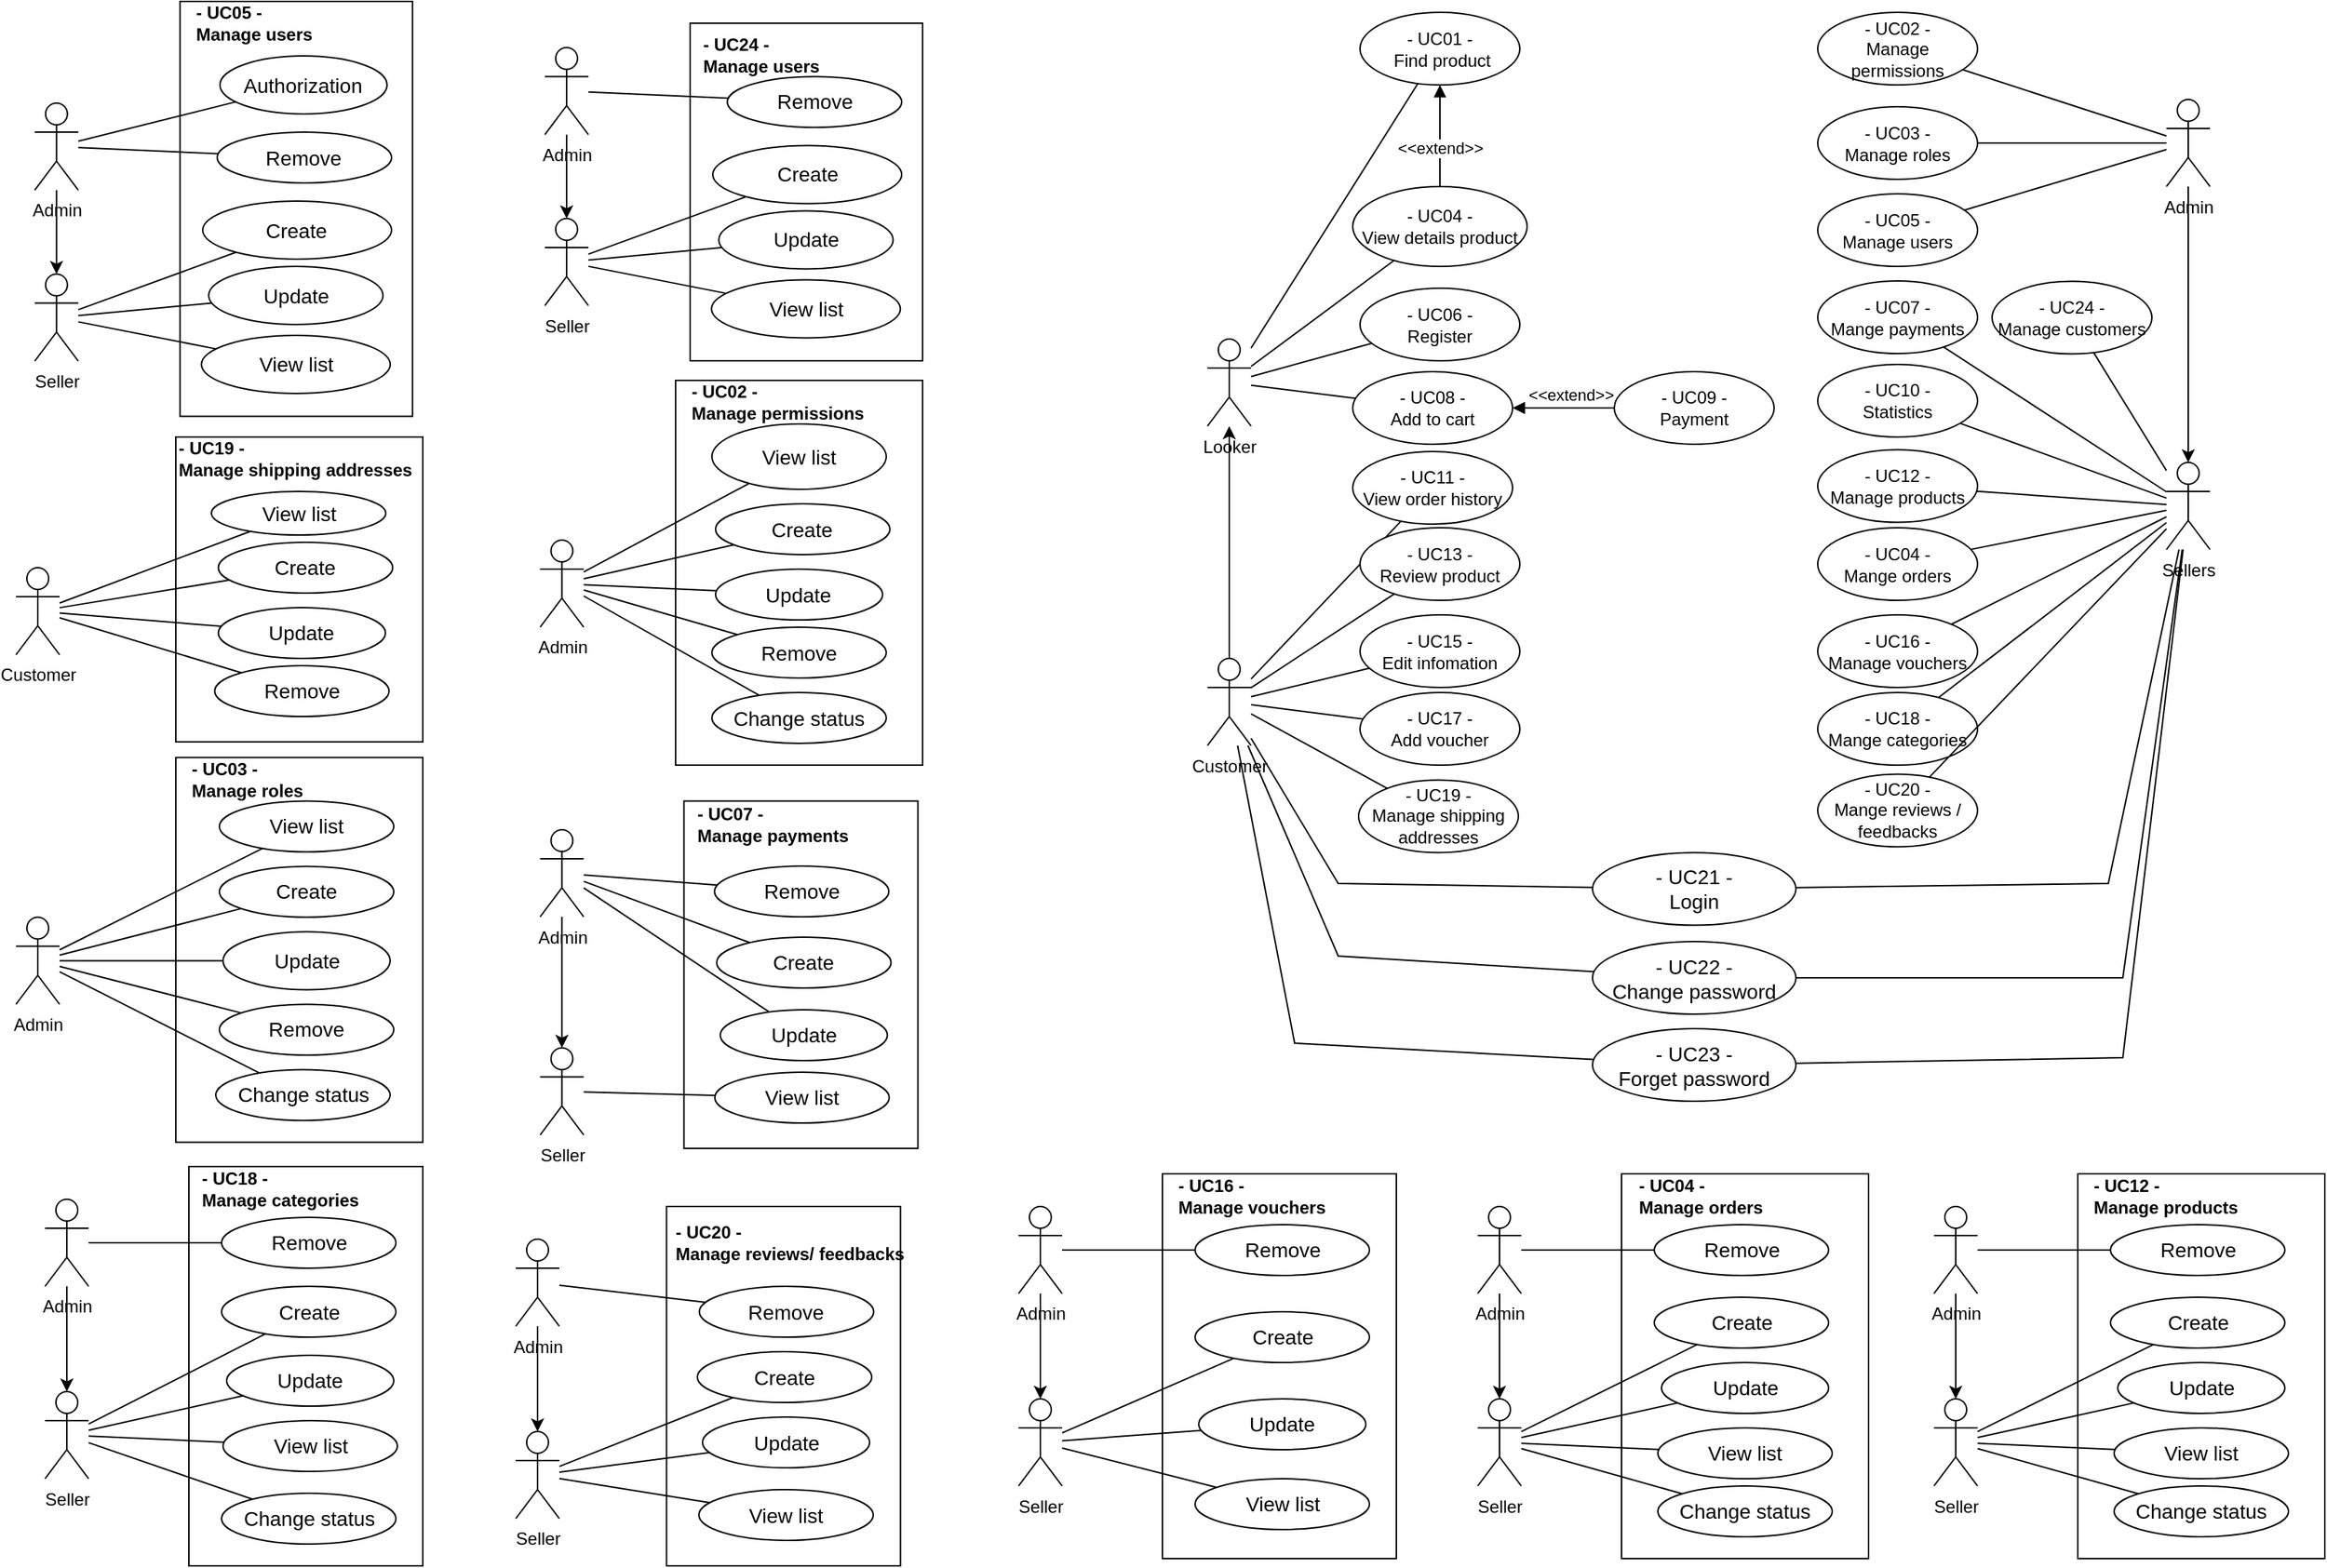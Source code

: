 <mxfile version="21.6.1" type="device">
  <diagram name="Page-1" id="YwMtbkidK_BnslAsYr2y">
    <mxGraphModel dx="1886" dy="606" grid="1" gridSize="10" guides="1" tooltips="1" connect="1" arrows="1" fold="1" page="1" pageScale="1" pageWidth="850" pageHeight="1100" math="0" shadow="0">
      <root>
        <mxCell id="0" />
        <mxCell id="1" parent="0" />
        <mxCell id="xUVbQE23yRbRqdbFfEz9-1" value="Looker" style="shape=umlActor;verticalLabelPosition=bottom;verticalAlign=top;html=1;outlineConnect=0;" parent="1" vertex="1">
          <mxGeometry x="30" y="242.5" width="30" height="60" as="geometry" />
        </mxCell>
        <mxCell id="xUVbQE23yRbRqdbFfEz9-5" style="edgeStyle=orthogonalEdgeStyle;rounded=0;orthogonalLoop=1;jettySize=auto;html=1;exitX=0.5;exitY=0;exitDx=0;exitDy=0;exitPerimeter=0;" parent="1" source="xUVbQE23yRbRqdbFfEz9-2" target="xUVbQE23yRbRqdbFfEz9-1" edge="1">
          <mxGeometry relative="1" as="geometry" />
        </mxCell>
        <mxCell id="xUVbQE23yRbRqdbFfEz9-2" value="Customer" style="shape=umlActor;verticalLabelPosition=bottom;verticalAlign=top;html=1;outlineConnect=0;" parent="1" vertex="1">
          <mxGeometry x="30" y="462.5" width="30" height="60" as="geometry" />
        </mxCell>
        <mxCell id="xUVbQE23yRbRqdbFfEz9-6" value="- UC01 -&lt;br&gt;&amp;nbsp;Find product" style="ellipse;whiteSpace=wrap;html=1;" parent="1" vertex="1">
          <mxGeometry x="135" y="17.5" width="110" height="50" as="geometry" />
        </mxCell>
        <mxCell id="xUVbQE23yRbRqdbFfEz9-8" value="- UC06 -&lt;br&gt;Register" style="ellipse;whiteSpace=wrap;html=1;" parent="1" vertex="1">
          <mxGeometry x="135" y="207.5" width="110" height="50" as="geometry" />
        </mxCell>
        <mxCell id="xUVbQE23yRbRqdbFfEz9-9" value="Admin" style="shape=umlActor;verticalLabelPosition=bottom;verticalAlign=top;html=1;outlineConnect=0;" parent="1" vertex="1">
          <mxGeometry x="690" y="77.5" width="30" height="60" as="geometry" />
        </mxCell>
        <mxCell id="xUVbQE23yRbRqdbFfEz9-10" value="- UC21 -&lt;br&gt;Login" style="ellipse;whiteSpace=wrap;html=1;fontSize=14;" parent="1" vertex="1">
          <mxGeometry x="295" y="596.25" width="140" height="50" as="geometry" />
        </mxCell>
        <mxCell id="xUVbQE23yRbRqdbFfEz9-11" value="- UC22 -&lt;br&gt;Change password" style="ellipse;whiteSpace=wrap;html=1;fontSize=14;" parent="1" vertex="1">
          <mxGeometry x="295" y="657.5" width="140" height="50" as="geometry" />
        </mxCell>
        <mxCell id="xUVbQE23yRbRqdbFfEz9-12" value="- UC23 -&lt;br&gt;Forget password" style="ellipse;whiteSpace=wrap;html=1;fontSize=14;" parent="1" vertex="1">
          <mxGeometry x="295" y="717.5" width="140" height="50" as="geometry" />
        </mxCell>
        <mxCell id="xUVbQE23yRbRqdbFfEz9-13" value="" style="endArrow=none;html=1;rounded=0;" parent="1" source="xUVbQE23yRbRqdbFfEz9-1" target="xUVbQE23yRbRqdbFfEz9-8" edge="1">
          <mxGeometry width="50" height="50" relative="1" as="geometry">
            <mxPoint x="100" y="252.5" as="sourcePoint" />
            <mxPoint x="150" y="202.5" as="targetPoint" />
          </mxGeometry>
        </mxCell>
        <mxCell id="xUVbQE23yRbRqdbFfEz9-14" value="" style="endArrow=none;html=1;rounded=0;" parent="1" source="xUVbQE23yRbRqdbFfEz9-1" target="xUVbQE23yRbRqdbFfEz9-6" edge="1">
          <mxGeometry width="50" height="50" relative="1" as="geometry">
            <mxPoint x="70" y="272.5" as="sourcePoint" />
            <mxPoint x="193" y="223.5" as="targetPoint" />
          </mxGeometry>
        </mxCell>
        <mxCell id="xUVbQE23yRbRqdbFfEz9-15" value="- UC04 -&lt;br&gt;View details product" style="ellipse;whiteSpace=wrap;html=1;" parent="1" vertex="1">
          <mxGeometry x="130" y="137.5" width="120" height="55" as="geometry" />
        </mxCell>
        <mxCell id="xUVbQE23yRbRqdbFfEz9-16" value="" style="endArrow=none;html=1;rounded=0;" parent="1" source="xUVbQE23yRbRqdbFfEz9-1" target="xUVbQE23yRbRqdbFfEz9-15" edge="1">
          <mxGeometry width="50" height="50" relative="1" as="geometry">
            <mxPoint x="70" y="285.5" as="sourcePoint" />
            <mxPoint x="184" y="307.5" as="targetPoint" />
          </mxGeometry>
        </mxCell>
        <mxCell id="xUVbQE23yRbRqdbFfEz9-17" value="&amp;lt;&amp;lt;extend&amp;gt;&amp;gt;" style="html=1;verticalAlign=bottom;endArrow=block;" parent="1" source="xUVbQE23yRbRqdbFfEz9-15" target="xUVbQE23yRbRqdbFfEz9-6" edge="1">
          <mxGeometry x="-0.5" width="80" relative="1" as="geometry">
            <mxPoint x="200" y="62.5" as="sourcePoint" />
            <mxPoint x="200" y="22.5" as="targetPoint" />
            <mxPoint as="offset" />
          </mxGeometry>
        </mxCell>
        <mxCell id="xUVbQE23yRbRqdbFfEz9-18" value="" style="endArrow=none;html=1;rounded=0;" parent="1" source="xUVbQE23yRbRqdbFfEz9-2" target="xUVbQE23yRbRqdbFfEz9-10" edge="1">
          <mxGeometry width="50" height="50" relative="1" as="geometry">
            <mxPoint x="70" y="285.5" as="sourcePoint" />
            <mxPoint x="184" y="307.5" as="targetPoint" />
            <Array as="points">
              <mxPoint x="120" y="617.5" />
            </Array>
          </mxGeometry>
        </mxCell>
        <mxCell id="xUVbQE23yRbRqdbFfEz9-20" value="" style="endArrow=none;html=1;rounded=0;" parent="1" source="xUVbQE23yRbRqdbFfEz9-2" target="xUVbQE23yRbRqdbFfEz9-11" edge="1">
          <mxGeometry width="50" height="50" relative="1" as="geometry">
            <mxPoint x="70" y="503.5" as="sourcePoint" />
            <mxPoint x="281" y="513.5" as="targetPoint" />
            <Array as="points">
              <mxPoint x="120" y="667.5" />
            </Array>
          </mxGeometry>
        </mxCell>
        <mxCell id="xUVbQE23yRbRqdbFfEz9-21" value="" style="endArrow=none;html=1;rounded=0;" parent="1" source="xUVbQE23yRbRqdbFfEz9-2" target="xUVbQE23yRbRqdbFfEz9-12" edge="1">
          <mxGeometry width="50" height="50" relative="1" as="geometry">
            <mxPoint x="427" y="532.5" as="sourcePoint" />
            <mxPoint x="650" y="589.5" as="targetPoint" />
            <Array as="points">
              <mxPoint x="90" y="727.5" />
            </Array>
          </mxGeometry>
        </mxCell>
        <mxCell id="xUVbQE23yRbRqdbFfEz9-23" value="- UC15 -&lt;br&gt;Edit infomation" style="ellipse;whiteSpace=wrap;html=1;" parent="1" vertex="1">
          <mxGeometry x="135" y="432.5" width="110" height="50" as="geometry" />
        </mxCell>
        <mxCell id="xUVbQE23yRbRqdbFfEz9-24" value="" style="endArrow=none;html=1;rounded=0;" parent="1" source="xUVbQE23yRbRqdbFfEz9-2" target="xUVbQE23yRbRqdbFfEz9-23" edge="1">
          <mxGeometry width="50" height="50" relative="1" as="geometry">
            <mxPoint x="70" y="506.5" as="sourcePoint" />
            <mxPoint x="293" y="563.5" as="targetPoint" />
          </mxGeometry>
        </mxCell>
        <mxCell id="xUVbQE23yRbRqdbFfEz9-25" value="- UC11 -&lt;br&gt;View order history" style="ellipse;whiteSpace=wrap;html=1;" parent="1" vertex="1">
          <mxGeometry x="130" y="320" width="110" height="50" as="geometry" />
        </mxCell>
        <mxCell id="xUVbQE23yRbRqdbFfEz9-26" value="" style="endArrow=none;html=1;rounded=0;" parent="1" source="xUVbQE23yRbRqdbFfEz9-2" target="xUVbQE23yRbRqdbFfEz9-25" edge="1">
          <mxGeometry width="50" height="50" relative="1" as="geometry">
            <mxPoint x="70" y="502.5" as="sourcePoint" />
            <mxPoint x="190" y="506.5" as="targetPoint" />
          </mxGeometry>
        </mxCell>
        <mxCell id="xUVbQE23yRbRqdbFfEz9-27" value="- UC13 -&lt;br&gt;Review product" style="ellipse;whiteSpace=wrap;html=1;" parent="1" vertex="1">
          <mxGeometry x="135" y="372.5" width="110" height="50" as="geometry" />
        </mxCell>
        <mxCell id="xUVbQE23yRbRqdbFfEz9-28" value="" style="endArrow=none;html=1;rounded=0;" parent="1" source="xUVbQE23yRbRqdbFfEz9-2" target="xUVbQE23yRbRqdbFfEz9-27" edge="1">
          <mxGeometry width="50" height="50" relative="1" as="geometry">
            <mxPoint x="70" y="492.5" as="sourcePoint" />
            <mxPoint x="203" y="407.5" as="targetPoint" />
          </mxGeometry>
        </mxCell>
        <mxCell id="xUVbQE23yRbRqdbFfEz9-29" value="- UC08 -&lt;br&gt;Add to cart" style="ellipse;whiteSpace=wrap;html=1;" parent="1" vertex="1">
          <mxGeometry x="130" y="265" width="110" height="50" as="geometry" />
        </mxCell>
        <mxCell id="xUVbQE23yRbRqdbFfEz9-30" value="" style="endArrow=none;html=1;rounded=0;" parent="1" source="xUVbQE23yRbRqdbFfEz9-1" target="xUVbQE23yRbRqdbFfEz9-29" edge="1">
          <mxGeometry width="50" height="50" relative="1" as="geometry">
            <mxPoint x="70" y="281.5" as="sourcePoint" />
            <mxPoint x="181" y="272.5" as="targetPoint" />
          </mxGeometry>
        </mxCell>
        <mxCell id="xUVbQE23yRbRqdbFfEz9-31" value="- UC09 -&lt;br&gt;Payment" style="ellipse;whiteSpace=wrap;html=1;" parent="1" vertex="1">
          <mxGeometry x="310" y="265" width="110" height="50" as="geometry" />
        </mxCell>
        <mxCell id="xUVbQE23yRbRqdbFfEz9-33" value="&amp;lt;&amp;lt;extend&amp;gt;&amp;gt;" style="html=1;verticalAlign=bottom;endArrow=block;" parent="1" source="xUVbQE23yRbRqdbFfEz9-31" target="xUVbQE23yRbRqdbFfEz9-29" edge="1">
          <mxGeometry x="-0.143" width="80" relative="1" as="geometry">
            <mxPoint x="339.5" y="212.5" as="sourcePoint" />
            <mxPoint x="339.5" y="182.5" as="targetPoint" />
            <mxPoint as="offset" />
          </mxGeometry>
        </mxCell>
        <mxCell id="xUVbQE23yRbRqdbFfEz9-36" value="- UC03 -&lt;br&gt;Manage roles" style="ellipse;whiteSpace=wrap;html=1;" parent="1" vertex="1">
          <mxGeometry x="450" y="82.5" width="110" height="50" as="geometry" />
        </mxCell>
        <mxCell id="xUVbQE23yRbRqdbFfEz9-37" value="- UC12 -&lt;br&gt;Manage products" style="ellipse;whiteSpace=wrap;html=1;" parent="1" vertex="1">
          <mxGeometry x="450" y="318.75" width="110" height="50" as="geometry" />
        </mxCell>
        <mxCell id="xUVbQE23yRbRqdbFfEz9-38" value="- UC18 -&lt;br&gt;Mange categories" style="ellipse;whiteSpace=wrap;html=1;" parent="1" vertex="1">
          <mxGeometry x="450" y="486" width="110" height="50" as="geometry" />
        </mxCell>
        <mxCell id="xUVbQE23yRbRqdbFfEz9-39" value="- UC16 -&lt;br&gt;Manage vouchers" style="ellipse;whiteSpace=wrap;html=1;" parent="1" vertex="1">
          <mxGeometry x="450" y="432.5" width="110" height="50" as="geometry" />
        </mxCell>
        <mxCell id="xUVbQE23yRbRqdbFfEz9-40" value="" style="endArrow=none;html=1;rounded=0;" parent="1" source="xUVbQE23yRbRqdbFfEz9-38" target="xUVbQE23yRbRqdbFfEz9-48" edge="1">
          <mxGeometry width="50" height="50" relative="1" as="geometry">
            <mxPoint x="593.5" y="362.5" as="sourcePoint" />
            <mxPoint x="816.5" y="419.5" as="targetPoint" />
          </mxGeometry>
        </mxCell>
        <mxCell id="xUVbQE23yRbRqdbFfEz9-41" value="" style="endArrow=none;html=1;rounded=0;" parent="1" source="xUVbQE23yRbRqdbFfEz9-39" target="xUVbQE23yRbRqdbFfEz9-48" edge="1">
          <mxGeometry width="50" height="50" relative="1" as="geometry">
            <mxPoint x="593" y="346.5" as="sourcePoint" />
            <mxPoint x="700" y="264.5" as="targetPoint" />
          </mxGeometry>
        </mxCell>
        <mxCell id="xUVbQE23yRbRqdbFfEz9-43" value="" style="endArrow=none;html=1;rounded=0;" parent="1" source="xUVbQE23yRbRqdbFfEz9-36" target="xUVbQE23yRbRqdbFfEz9-9" edge="1">
          <mxGeometry width="50" height="50" relative="1" as="geometry">
            <mxPoint x="617" y="235.5" as="sourcePoint" />
            <mxPoint x="700" y="250.5" as="targetPoint" />
          </mxGeometry>
        </mxCell>
        <mxCell id="xUVbQE23yRbRqdbFfEz9-44" value="- UC04 -&lt;br&gt;Mange orders" style="ellipse;whiteSpace=wrap;html=1;" parent="1" vertex="1">
          <mxGeometry x="450" y="372.5" width="110" height="50" as="geometry" />
        </mxCell>
        <mxCell id="xUVbQE23yRbRqdbFfEz9-45" value="- UC10 -&lt;br&gt;Statistics" style="ellipse;whiteSpace=wrap;html=1;" parent="1" vertex="1">
          <mxGeometry x="450" y="260" width="110" height="50" as="geometry" />
        </mxCell>
        <mxCell id="xUVbQE23yRbRqdbFfEz9-46" value="" style="endArrow=none;html=1;rounded=0;" parent="1" source="xUVbQE23yRbRqdbFfEz9-44" target="xUVbQE23yRbRqdbFfEz9-48" edge="1">
          <mxGeometry width="50" height="50" relative="1" as="geometry">
            <mxPoint x="586" y="277.5" as="sourcePoint" />
            <mxPoint x="700" y="255.5" as="targetPoint" />
          </mxGeometry>
        </mxCell>
        <mxCell id="xUVbQE23yRbRqdbFfEz9-47" value="" style="endArrow=none;html=1;rounded=0;" parent="1" source="xUVbQE23yRbRqdbFfEz9-45" target="xUVbQE23yRbRqdbFfEz9-48" edge="1">
          <mxGeometry width="50" height="50" relative="1" as="geometry">
            <mxPoint x="571" y="328.5" as="sourcePoint" />
            <mxPoint x="700" y="260.5" as="targetPoint" />
          </mxGeometry>
        </mxCell>
        <mxCell id="xUVbQE23yRbRqdbFfEz9-48" value="Sellers" style="shape=umlActor;verticalLabelPosition=bottom;verticalAlign=top;html=1;outlineConnect=0;" parent="1" vertex="1">
          <mxGeometry x="690" y="327.5" width="30" height="60" as="geometry" />
        </mxCell>
        <mxCell id="xUVbQE23yRbRqdbFfEz9-50" style="edgeStyle=orthogonalEdgeStyle;rounded=0;orthogonalLoop=1;jettySize=auto;html=1;" parent="1" source="xUVbQE23yRbRqdbFfEz9-9" target="xUVbQE23yRbRqdbFfEz9-48" edge="1">
          <mxGeometry relative="1" as="geometry">
            <mxPoint x="700" y="472.5" as="sourcePoint" />
            <mxPoint x="700" y="312.5" as="targetPoint" />
          </mxGeometry>
        </mxCell>
        <mxCell id="xUVbQE23yRbRqdbFfEz9-51" value="" style="endArrow=none;html=1;rounded=0;" parent="1" source="xUVbQE23yRbRqdbFfEz9-37" target="xUVbQE23yRbRqdbFfEz9-48" edge="1">
          <mxGeometry width="50" height="50" relative="1" as="geometry">
            <mxPoint x="590" y="481.5" as="sourcePoint" />
            <mxPoint x="700" y="517.5" as="targetPoint" />
          </mxGeometry>
        </mxCell>
        <mxCell id="xUVbQE23yRbRqdbFfEz9-52" value="- UC05 -&lt;br&gt;Manage users" style="ellipse;whiteSpace=wrap;html=1;" parent="1" vertex="1">
          <mxGeometry x="450" y="142.5" width="110" height="50" as="geometry" />
        </mxCell>
        <mxCell id="xUVbQE23yRbRqdbFfEz9-56" value="" style="endArrow=none;html=1;rounded=0;" parent="1" source="xUVbQE23yRbRqdbFfEz9-10" target="xUVbQE23yRbRqdbFfEz9-48" edge="1">
          <mxGeometry width="50" height="50" relative="1" as="geometry">
            <mxPoint x="570" y="553" as="sourcePoint" />
            <mxPoint x="727" y="432" as="targetPoint" />
            <Array as="points">
              <mxPoint x="650" y="617.5" />
            </Array>
          </mxGeometry>
        </mxCell>
        <mxCell id="xUVbQE23yRbRqdbFfEz9-57" value="" style="endArrow=none;html=1;rounded=0;" parent="1" source="xUVbQE23yRbRqdbFfEz9-11" target="xUVbQE23yRbRqdbFfEz9-48" edge="1">
          <mxGeometry width="50" height="50" relative="1" as="geometry">
            <mxPoint x="445" y="577.5" as="sourcePoint" />
            <mxPoint x="707" y="392.5" as="targetPoint" />
            <Array as="points">
              <mxPoint x="660" y="682.5" />
            </Array>
          </mxGeometry>
        </mxCell>
        <mxCell id="xUVbQE23yRbRqdbFfEz9-58" value="" style="endArrow=none;html=1;rounded=0;" parent="1" source="xUVbQE23yRbRqdbFfEz9-12" target="xUVbQE23yRbRqdbFfEz9-48" edge="1">
          <mxGeometry width="50" height="50" relative="1" as="geometry">
            <mxPoint x="445" y="637.5" as="sourcePoint" />
            <mxPoint x="709" y="392.5" as="targetPoint" />
            <Array as="points">
              <mxPoint x="660" y="737.5" />
            </Array>
          </mxGeometry>
        </mxCell>
        <mxCell id="xUVbQE23yRbRqdbFfEz9-59" value="- UC20 -&lt;br&gt;Mange reviews / feedbacks" style="ellipse;whiteSpace=wrap;html=1;" parent="1" vertex="1">
          <mxGeometry x="450" y="542.25" width="110" height="50" as="geometry" />
        </mxCell>
        <mxCell id="xUVbQE23yRbRqdbFfEz9-60" value="" style="endArrow=none;html=1;rounded=0;" parent="1" source="xUVbQE23yRbRqdbFfEz9-59" target="xUVbQE23yRbRqdbFfEz9-48" edge="1">
          <mxGeometry width="50" height="50" relative="1" as="geometry">
            <mxPoint x="550" y="458.5" as="sourcePoint" />
            <mxPoint x="700" y="375.5" as="targetPoint" />
          </mxGeometry>
        </mxCell>
        <mxCell id="qa07wN_9deQym0PmybMS-2" value="" style="whiteSpace=wrap;html=1;" parent="1" vertex="1">
          <mxGeometry x="-677.11" y="10" width="160" height="285.75" as="geometry" />
        </mxCell>
        <mxCell id="qa07wN_9deQym0PmybMS-4" value="" style="rounded=0;orthogonalLoop=1;jettySize=auto;html=1;fontSize=14;endArrow=none;" parent="1" source="w3x2JXFjFpPFl6YJhPxL-4" target="qa07wN_9deQym0PmybMS-8" edge="1">
          <mxGeometry relative="1" as="geometry">
            <mxPoint x="-757.11" y="146.667" as="sourcePoint" />
            <mxPoint x="-407.11" y="-75" as="targetPoint" />
          </mxGeometry>
        </mxCell>
        <mxCell id="qa07wN_9deQym0PmybMS-5" value="" style="rounded=0;orthogonalLoop=1;jettySize=auto;html=1;fontSize=14;endArrow=none;" parent="1" source="w3x2JXFjFpPFl6YJhPxL-4" target="qa07wN_9deQym0PmybMS-9" edge="1">
          <mxGeometry relative="1" as="geometry">
            <mxPoint x="-757.11" y="150.855" as="sourcePoint" />
            <mxPoint x="-637.11" y="70" as="targetPoint" />
          </mxGeometry>
        </mxCell>
        <mxCell id="qa07wN_9deQym0PmybMS-6" value="" style="rounded=0;orthogonalLoop=1;jettySize=auto;html=1;fontSize=14;endArrow=none;" parent="1" source="w3x2JXFjFpPFl6YJhPxL-4" target="qa07wN_9deQym0PmybMS-10" edge="1">
          <mxGeometry relative="1" as="geometry">
            <mxPoint x="-757.11" y="142.49" as="sourcePoint" />
            <mxPoint x="-637.11" y="130" as="targetPoint" />
          </mxGeometry>
        </mxCell>
        <mxCell id="qa07wN_9deQym0PmybMS-7" value="- UC05 -&lt;br&gt;Manage users" style="text;html=1;strokeColor=none;fillColor=none;align=left;verticalAlign=middle;whiteSpace=wrap;rounded=0;fontStyle=1" parent="1" vertex="1">
          <mxGeometry x="-668.28" y="10" width="141.77" height="30" as="geometry" />
        </mxCell>
        <mxCell id="qa07wN_9deQym0PmybMS-8" value="Create" style="ellipse;whiteSpace=wrap;html=1;fontSize=14;" parent="1" vertex="1">
          <mxGeometry x="-661.51" y="147.5" width="130" height="40" as="geometry" />
        </mxCell>
        <mxCell id="qa07wN_9deQym0PmybMS-9" value="Update" style="ellipse;whiteSpace=wrap;html=1;fontSize=14;" parent="1" vertex="1">
          <mxGeometry x="-657.39" y="192.5" width="120" height="40" as="geometry" />
        </mxCell>
        <mxCell id="qa07wN_9deQym0PmybMS-10" value="View list" style="ellipse;whiteSpace=wrap;html=1;fontSize=14;" parent="1" vertex="1">
          <mxGeometry x="-662.39" y="240" width="130" height="40" as="geometry" />
        </mxCell>
        <mxCell id="qa07wN_9deQym0PmybMS-11" value="Remove" style="ellipse;whiteSpace=wrap;html=1;fontSize=14;" parent="1" vertex="1">
          <mxGeometry x="-651.51" y="100" width="120" height="35" as="geometry" />
        </mxCell>
        <mxCell id="qa07wN_9deQym0PmybMS-12" value="" style="rounded=0;orthogonalLoop=1;jettySize=auto;html=1;fontSize=14;endArrow=none;" parent="1" source="w3x2JXFjFpPFl6YJhPxL-3" target="qa07wN_9deQym0PmybMS-11" edge="1">
          <mxGeometry relative="1" as="geometry">
            <mxPoint x="-757.11" y="155.217" as="sourcePoint" />
            <mxPoint x="-637.11" y="183" as="targetPoint" />
          </mxGeometry>
        </mxCell>
        <mxCell id="qa07wN_9deQym0PmybMS-15" value="Authorization" style="ellipse;whiteSpace=wrap;html=1;fontSize=14;" parent="1" vertex="1">
          <mxGeometry x="-649.61" y="47.5" width="115" height="40" as="geometry" />
        </mxCell>
        <mxCell id="qa07wN_9deQym0PmybMS-16" value="" style="rounded=0;orthogonalLoop=1;jettySize=auto;html=1;fontSize=14;endArrow=none;" parent="1" source="w3x2JXFjFpPFl6YJhPxL-3" target="qa07wN_9deQym0PmybMS-15" edge="1">
          <mxGeometry relative="1" as="geometry">
            <mxPoint x="-775.05" y="161.1" as="sourcePoint" />
            <mxPoint x="-611.11" y="253" as="targetPoint" />
          </mxGeometry>
        </mxCell>
        <mxCell id="qa07wN_9deQym0PmybMS-18" value="- UC02 -&lt;br&gt;Manage permissions" style="ellipse;whiteSpace=wrap;html=1;" parent="1" vertex="1">
          <mxGeometry x="450" y="17.5" width="110" height="50" as="geometry" />
        </mxCell>
        <mxCell id="qa07wN_9deQym0PmybMS-19" value="" style="endArrow=none;html=1;rounded=0;" parent="1" source="qa07wN_9deQym0PmybMS-18" target="xUVbQE23yRbRqdbFfEz9-9" edge="1">
          <mxGeometry width="50" height="50" relative="1" as="geometry">
            <mxPoint x="570" y="117.5" as="sourcePoint" />
            <mxPoint x="700" y="117.5" as="targetPoint" />
          </mxGeometry>
        </mxCell>
        <mxCell id="qa07wN_9deQym0PmybMS-20" value="" style="whiteSpace=wrap;html=1;" parent="1" vertex="1">
          <mxGeometry x="-680.0" y="530.75" width="170" height="265" as="geometry" />
        </mxCell>
        <mxCell id="qa07wN_9deQym0PmybMS-21" value="Admin" style="shape=umlActor;verticalLabelPosition=bottom;verticalAlign=top;html=1;" parent="1" vertex="1">
          <mxGeometry x="-790.0" y="640.75" width="30" height="60" as="geometry" />
        </mxCell>
        <mxCell id="qa07wN_9deQym0PmybMS-22" value="" style="rounded=0;orthogonalLoop=1;jettySize=auto;html=1;fontSize=14;endArrow=none;" parent="1" source="qa07wN_9deQym0PmybMS-21" target="qa07wN_9deQym0PmybMS-26" edge="1">
          <mxGeometry relative="1" as="geometry">
            <mxPoint x="-720.0" y="170.75" as="sourcePoint" />
            <mxPoint x="-410" y="445.75" as="targetPoint" />
          </mxGeometry>
        </mxCell>
        <mxCell id="qa07wN_9deQym0PmybMS-23" value="" style="rounded=0;orthogonalLoop=1;jettySize=auto;html=1;fontSize=14;endArrow=none;" parent="1" source="qa07wN_9deQym0PmybMS-21" target="qa07wN_9deQym0PmybMS-27" edge="1">
          <mxGeometry relative="1" as="geometry">
            <mxPoint x="-740.0" y="630.75" as="sourcePoint" />
            <mxPoint x="-640.0" y="590.75" as="targetPoint" />
          </mxGeometry>
        </mxCell>
        <mxCell id="qa07wN_9deQym0PmybMS-24" value="" style="rounded=0;orthogonalLoop=1;jettySize=auto;html=1;fontSize=14;endArrow=none;" parent="1" source="qa07wN_9deQym0PmybMS-21" target="qa07wN_9deQym0PmybMS-28" edge="1">
          <mxGeometry relative="1" as="geometry">
            <mxPoint x="-740.0" y="630.75" as="sourcePoint" />
            <mxPoint x="-640.0" y="650.75" as="targetPoint" />
          </mxGeometry>
        </mxCell>
        <mxCell id="qa07wN_9deQym0PmybMS-25" value="- UC03 -&lt;br&gt;Manage roles" style="text;html=1;strokeColor=none;fillColor=none;align=left;verticalAlign=middle;whiteSpace=wrap;rounded=0;fontStyle=1" parent="1" vertex="1">
          <mxGeometry x="-671.17" y="530.75" width="141.77" height="30" as="geometry" />
        </mxCell>
        <mxCell id="qa07wN_9deQym0PmybMS-26" value="Create" style="ellipse;whiteSpace=wrap;html=1;fontSize=14;" parent="1" vertex="1">
          <mxGeometry x="-650.0" y="605.75" width="120" height="35" as="geometry" />
        </mxCell>
        <mxCell id="qa07wN_9deQym0PmybMS-27" value="Update" style="ellipse;whiteSpace=wrap;html=1;fontSize=14;" parent="1" vertex="1">
          <mxGeometry x="-647.5" y="650.75" width="115" height="40" as="geometry" />
        </mxCell>
        <mxCell id="qa07wN_9deQym0PmybMS-28" value="View list" style="ellipse;whiteSpace=wrap;html=1;fontSize=14;" parent="1" vertex="1">
          <mxGeometry x="-650.0" y="560.75" width="120" height="35" as="geometry" />
        </mxCell>
        <mxCell id="qa07wN_9deQym0PmybMS-29" value="Remove" style="ellipse;whiteSpace=wrap;html=1;fontSize=14;" parent="1" vertex="1">
          <mxGeometry x="-650.0" y="700.75" width="120" height="35" as="geometry" />
        </mxCell>
        <mxCell id="qa07wN_9deQym0PmybMS-30" value="" style="rounded=0;orthogonalLoop=1;jettySize=auto;html=1;fontSize=14;endArrow=none;" parent="1" source="qa07wN_9deQym0PmybMS-21" target="qa07wN_9deQym0PmybMS-29" edge="1">
          <mxGeometry relative="1" as="geometry">
            <mxPoint x="-740.0" y="630.75" as="sourcePoint" />
            <mxPoint x="-640.0" y="703.75" as="targetPoint" />
          </mxGeometry>
        </mxCell>
        <mxCell id="qa07wN_9deQym0PmybMS-35" value="Change status" style="ellipse;whiteSpace=wrap;html=1;fontSize=14;" parent="1" vertex="1">
          <mxGeometry x="-652.5" y="745.75" width="120" height="35" as="geometry" />
        </mxCell>
        <mxCell id="qa07wN_9deQym0PmybMS-36" value="" style="rounded=0;orthogonalLoop=1;jettySize=auto;html=1;fontSize=14;endArrow=none;" parent="1" source="qa07wN_9deQym0PmybMS-21" target="qa07wN_9deQym0PmybMS-35" edge="1">
          <mxGeometry relative="1" as="geometry">
            <mxPoint x="-750.0" y="685.75" as="sourcePoint" />
            <mxPoint x="-624.0" y="729.75" as="targetPoint" />
          </mxGeometry>
        </mxCell>
        <mxCell id="qa07wN_9deQym0PmybMS-37" value="" style="whiteSpace=wrap;html=1;" parent="1" vertex="1">
          <mxGeometry x="-336.04" y="271" width="170" height="265" as="geometry" />
        </mxCell>
        <mxCell id="qa07wN_9deQym0PmybMS-38" value="Admin" style="shape=umlActor;verticalLabelPosition=bottom;verticalAlign=top;html=1;" parent="1" vertex="1">
          <mxGeometry x="-429.27" y="381" width="30" height="60" as="geometry" />
        </mxCell>
        <mxCell id="qa07wN_9deQym0PmybMS-39" value="" style="rounded=0;orthogonalLoop=1;jettySize=auto;html=1;fontSize=14;endArrow=none;" parent="1" source="qa07wN_9deQym0PmybMS-38" target="qa07wN_9deQym0PmybMS-43" edge="1">
          <mxGeometry relative="1" as="geometry">
            <mxPoint x="-376.04" y="-89" as="sourcePoint" />
            <mxPoint x="-66.04" y="186" as="targetPoint" />
          </mxGeometry>
        </mxCell>
        <mxCell id="qa07wN_9deQym0PmybMS-40" value="" style="rounded=0;orthogonalLoop=1;jettySize=auto;html=1;fontSize=14;endArrow=none;" parent="1" source="qa07wN_9deQym0PmybMS-38" target="qa07wN_9deQym0PmybMS-44" edge="1">
          <mxGeometry relative="1" as="geometry">
            <mxPoint x="-396.04" y="371" as="sourcePoint" />
            <mxPoint x="-296.04" y="331" as="targetPoint" />
          </mxGeometry>
        </mxCell>
        <mxCell id="qa07wN_9deQym0PmybMS-41" value="" style="rounded=0;orthogonalLoop=1;jettySize=auto;html=1;fontSize=14;endArrow=none;" parent="1" source="qa07wN_9deQym0PmybMS-38" target="qa07wN_9deQym0PmybMS-45" edge="1">
          <mxGeometry relative="1" as="geometry">
            <mxPoint x="-396.04" y="371" as="sourcePoint" />
            <mxPoint x="-296.04" y="391" as="targetPoint" />
          </mxGeometry>
        </mxCell>
        <mxCell id="qa07wN_9deQym0PmybMS-42" value="- UC02 -&lt;br&gt;Manage permissions" style="text;html=1;strokeColor=none;fillColor=none;align=left;verticalAlign=middle;whiteSpace=wrap;rounded=0;fontStyle=1" parent="1" vertex="1">
          <mxGeometry x="-327.21" y="271" width="147.94" height="30" as="geometry" />
        </mxCell>
        <mxCell id="qa07wN_9deQym0PmybMS-43" value="Create" style="ellipse;whiteSpace=wrap;html=1;fontSize=14;" parent="1" vertex="1">
          <mxGeometry x="-308.54" y="356" width="120" height="35" as="geometry" />
        </mxCell>
        <mxCell id="qa07wN_9deQym0PmybMS-44" value="Update" style="ellipse;whiteSpace=wrap;html=1;fontSize=14;" parent="1" vertex="1">
          <mxGeometry x="-308.54" y="401" width="115" height="35" as="geometry" />
        </mxCell>
        <mxCell id="qa07wN_9deQym0PmybMS-45" value="View list" style="ellipse;whiteSpace=wrap;html=1;fontSize=14;" parent="1" vertex="1">
          <mxGeometry x="-311.04" y="301" width="120" height="45" as="geometry" />
        </mxCell>
        <mxCell id="qa07wN_9deQym0PmybMS-46" value="Remove" style="ellipse;whiteSpace=wrap;html=1;fontSize=14;" parent="1" vertex="1">
          <mxGeometry x="-311.04" y="441" width="120" height="35" as="geometry" />
        </mxCell>
        <mxCell id="qa07wN_9deQym0PmybMS-47" value="" style="rounded=0;orthogonalLoop=1;jettySize=auto;html=1;fontSize=14;endArrow=none;" parent="1" source="qa07wN_9deQym0PmybMS-38" target="qa07wN_9deQym0PmybMS-46" edge="1">
          <mxGeometry relative="1" as="geometry">
            <mxPoint x="-396.04" y="371.0" as="sourcePoint" />
            <mxPoint x="-296.04" y="444" as="targetPoint" />
          </mxGeometry>
        </mxCell>
        <mxCell id="qa07wN_9deQym0PmybMS-48" value="Change status" style="ellipse;whiteSpace=wrap;html=1;fontSize=14;" parent="1" vertex="1">
          <mxGeometry x="-311.04" y="486" width="120" height="35" as="geometry" />
        </mxCell>
        <mxCell id="qa07wN_9deQym0PmybMS-49" value="" style="rounded=0;orthogonalLoop=1;jettySize=auto;html=1;fontSize=14;endArrow=none;" parent="1" source="qa07wN_9deQym0PmybMS-38" target="qa07wN_9deQym0PmybMS-48" edge="1">
          <mxGeometry relative="1" as="geometry">
            <mxPoint x="-406.04" y="426" as="sourcePoint" />
            <mxPoint x="-280.04" y="470" as="targetPoint" />
          </mxGeometry>
        </mxCell>
        <mxCell id="qa07wN_9deQym0PmybMS-50" value="" style="whiteSpace=wrap;html=1;" parent="1" vertex="1">
          <mxGeometry x="629" y="817.5" width="170" height="265" as="geometry" />
        </mxCell>
        <mxCell id="qa07wN_9deQym0PmybMS-51" value="Admin" style="shape=umlActor;verticalLabelPosition=bottom;verticalAlign=top;html=1;" parent="1" vertex="1">
          <mxGeometry x="530" y="840" width="30" height="60" as="geometry" />
        </mxCell>
        <mxCell id="qa07wN_9deQym0PmybMS-52" value="" style="rounded=0;orthogonalLoop=1;jettySize=auto;html=1;fontSize=14;endArrow=none;" parent="1" source="qa07wN_9deQym0PmybMS-65" target="qa07wN_9deQym0PmybMS-56" edge="1">
          <mxGeometry relative="1" as="geometry">
            <mxPoint x="589" y="457.5" as="sourcePoint" />
            <mxPoint x="899" y="732.5" as="targetPoint" />
          </mxGeometry>
        </mxCell>
        <mxCell id="qa07wN_9deQym0PmybMS-53" value="" style="rounded=0;orthogonalLoop=1;jettySize=auto;html=1;fontSize=14;endArrow=none;" parent="1" source="qa07wN_9deQym0PmybMS-65" target="qa07wN_9deQym0PmybMS-57" edge="1">
          <mxGeometry relative="1" as="geometry">
            <mxPoint x="569" y="917.5" as="sourcePoint" />
            <mxPoint x="669" y="877.5" as="targetPoint" />
          </mxGeometry>
        </mxCell>
        <mxCell id="qa07wN_9deQym0PmybMS-54" value="" style="rounded=0;orthogonalLoop=1;jettySize=auto;html=1;fontSize=14;endArrow=none;" parent="1" source="qa07wN_9deQym0PmybMS-65" target="qa07wN_9deQym0PmybMS-58" edge="1">
          <mxGeometry relative="1" as="geometry">
            <mxPoint x="569" y="917.5" as="sourcePoint" />
            <mxPoint x="669" y="937.5" as="targetPoint" />
          </mxGeometry>
        </mxCell>
        <mxCell id="qa07wN_9deQym0PmybMS-55" value="- UC12 -&lt;br&gt;Manage products" style="text;html=1;strokeColor=none;fillColor=none;align=left;verticalAlign=middle;whiteSpace=wrap;rounded=0;fontStyle=1" parent="1" vertex="1">
          <mxGeometry x="637.83" y="817.5" width="152.17" height="30" as="geometry" />
        </mxCell>
        <mxCell id="qa07wN_9deQym0PmybMS-56" value="Create" style="ellipse;whiteSpace=wrap;html=1;fontSize=14;" parent="1" vertex="1">
          <mxGeometry x="651.5" y="902.5" width="120" height="35" as="geometry" />
        </mxCell>
        <mxCell id="qa07wN_9deQym0PmybMS-57" value="Update" style="ellipse;whiteSpace=wrap;html=1;fontSize=14;" parent="1" vertex="1">
          <mxGeometry x="656.5" y="947.5" width="115" height="35" as="geometry" />
        </mxCell>
        <mxCell id="qa07wN_9deQym0PmybMS-58" value="View list" style="ellipse;whiteSpace=wrap;html=1;fontSize=14;" parent="1" vertex="1">
          <mxGeometry x="654" y="992.5" width="120" height="35" as="geometry" />
        </mxCell>
        <mxCell id="qa07wN_9deQym0PmybMS-59" value="Remove" style="ellipse;whiteSpace=wrap;html=1;fontSize=14;" parent="1" vertex="1">
          <mxGeometry x="651.5" y="852.5" width="120" height="35" as="geometry" />
        </mxCell>
        <mxCell id="qa07wN_9deQym0PmybMS-60" value="" style="rounded=0;orthogonalLoop=1;jettySize=auto;html=1;fontSize=14;endArrow=none;" parent="1" source="qa07wN_9deQym0PmybMS-51" target="qa07wN_9deQym0PmybMS-59" edge="1">
          <mxGeometry relative="1" as="geometry">
            <mxPoint x="569.0" y="917.5" as="sourcePoint" />
            <mxPoint x="669.0" y="990.5" as="targetPoint" />
          </mxGeometry>
        </mxCell>
        <mxCell id="qa07wN_9deQym0PmybMS-61" value="Change status" style="ellipse;whiteSpace=wrap;html=1;fontSize=14;" parent="1" vertex="1">
          <mxGeometry x="654" y="1032.5" width="120" height="35" as="geometry" />
        </mxCell>
        <mxCell id="qa07wN_9deQym0PmybMS-62" value="" style="rounded=0;orthogonalLoop=1;jettySize=auto;html=1;fontSize=14;endArrow=none;" parent="1" source="qa07wN_9deQym0PmybMS-65" target="qa07wN_9deQym0PmybMS-61" edge="1">
          <mxGeometry relative="1" as="geometry">
            <mxPoint x="559" y="972.5" as="sourcePoint" />
            <mxPoint x="685" y="1016.5" as="targetPoint" />
          </mxGeometry>
        </mxCell>
        <mxCell id="qa07wN_9deQym0PmybMS-65" value="Seller" style="shape=umlActor;verticalLabelPosition=bottom;verticalAlign=top;html=1;" parent="1" vertex="1">
          <mxGeometry x="530" y="972.5" width="30" height="60" as="geometry" />
        </mxCell>
        <mxCell id="qa07wN_9deQym0PmybMS-66" style="edgeStyle=orthogonalEdgeStyle;rounded=0;orthogonalLoop=1;jettySize=auto;html=1;" parent="1" source="qa07wN_9deQym0PmybMS-51" target="qa07wN_9deQym0PmybMS-65" edge="1">
          <mxGeometry relative="1" as="geometry">
            <mxPoint x="510" y="902.5" as="sourcePoint" />
            <mxPoint x="400" y="1082.5" as="targetPoint" />
          </mxGeometry>
        </mxCell>
        <mxCell id="qa07wN_9deQym0PmybMS-67" value="" style="whiteSpace=wrap;html=1;" parent="1" vertex="1">
          <mxGeometry x="315" y="817.5" width="170" height="265" as="geometry" />
        </mxCell>
        <mxCell id="qa07wN_9deQym0PmybMS-68" value="Admin" style="shape=umlActor;verticalLabelPosition=bottom;verticalAlign=top;html=1;" parent="1" vertex="1">
          <mxGeometry x="216" y="840" width="30" height="60" as="geometry" />
        </mxCell>
        <mxCell id="qa07wN_9deQym0PmybMS-69" value="" style="rounded=0;orthogonalLoop=1;jettySize=auto;html=1;fontSize=14;endArrow=none;" parent="1" source="qa07wN_9deQym0PmybMS-80" target="qa07wN_9deQym0PmybMS-73" edge="1">
          <mxGeometry relative="1" as="geometry">
            <mxPoint x="275" y="457.5" as="sourcePoint" />
            <mxPoint x="585" y="732.5" as="targetPoint" />
          </mxGeometry>
        </mxCell>
        <mxCell id="qa07wN_9deQym0PmybMS-70" value="" style="rounded=0;orthogonalLoop=1;jettySize=auto;html=1;fontSize=14;endArrow=none;" parent="1" source="qa07wN_9deQym0PmybMS-80" target="qa07wN_9deQym0PmybMS-74" edge="1">
          <mxGeometry relative="1" as="geometry">
            <mxPoint x="255" y="917.5" as="sourcePoint" />
            <mxPoint x="355" y="877.5" as="targetPoint" />
          </mxGeometry>
        </mxCell>
        <mxCell id="qa07wN_9deQym0PmybMS-71" value="" style="rounded=0;orthogonalLoop=1;jettySize=auto;html=1;fontSize=14;endArrow=none;" parent="1" source="qa07wN_9deQym0PmybMS-80" target="qa07wN_9deQym0PmybMS-75" edge="1">
          <mxGeometry relative="1" as="geometry">
            <mxPoint x="255" y="917.5" as="sourcePoint" />
            <mxPoint x="355" y="937.5" as="targetPoint" />
          </mxGeometry>
        </mxCell>
        <mxCell id="qa07wN_9deQym0PmybMS-72" value="- UC04 -&lt;br&gt;Manage orders" style="text;html=1;strokeColor=none;fillColor=none;align=left;verticalAlign=middle;whiteSpace=wrap;rounded=0;fontStyle=1" parent="1" vertex="1">
          <mxGeometry x="324.5" y="817.5" width="151" height="30" as="geometry" />
        </mxCell>
        <mxCell id="qa07wN_9deQym0PmybMS-73" value="Create" style="ellipse;whiteSpace=wrap;html=1;fontSize=14;" parent="1" vertex="1">
          <mxGeometry x="337.5" y="902.5" width="120" height="35" as="geometry" />
        </mxCell>
        <mxCell id="qa07wN_9deQym0PmybMS-74" value="Update" style="ellipse;whiteSpace=wrap;html=1;fontSize=14;" parent="1" vertex="1">
          <mxGeometry x="342.5" y="947.5" width="115" height="35" as="geometry" />
        </mxCell>
        <mxCell id="qa07wN_9deQym0PmybMS-75" value="View list" style="ellipse;whiteSpace=wrap;html=1;fontSize=14;" parent="1" vertex="1">
          <mxGeometry x="340" y="992.5" width="120" height="35" as="geometry" />
        </mxCell>
        <mxCell id="qa07wN_9deQym0PmybMS-76" value="Remove" style="ellipse;whiteSpace=wrap;html=1;fontSize=14;" parent="1" vertex="1">
          <mxGeometry x="337.5" y="852.5" width="120" height="35" as="geometry" />
        </mxCell>
        <mxCell id="qa07wN_9deQym0PmybMS-77" value="" style="rounded=0;orthogonalLoop=1;jettySize=auto;html=1;fontSize=14;endArrow=none;" parent="1" source="qa07wN_9deQym0PmybMS-68" target="qa07wN_9deQym0PmybMS-76" edge="1">
          <mxGeometry relative="1" as="geometry">
            <mxPoint x="255.0" y="917.5" as="sourcePoint" />
            <mxPoint x="355.0" y="990.5" as="targetPoint" />
          </mxGeometry>
        </mxCell>
        <mxCell id="qa07wN_9deQym0PmybMS-78" value="Change status" style="ellipse;whiteSpace=wrap;html=1;fontSize=14;" parent="1" vertex="1">
          <mxGeometry x="340" y="1032.5" width="120" height="35" as="geometry" />
        </mxCell>
        <mxCell id="qa07wN_9deQym0PmybMS-79" value="" style="rounded=0;orthogonalLoop=1;jettySize=auto;html=1;fontSize=14;endArrow=none;" parent="1" source="qa07wN_9deQym0PmybMS-80" target="qa07wN_9deQym0PmybMS-78" edge="1">
          <mxGeometry relative="1" as="geometry">
            <mxPoint x="245" y="972.5" as="sourcePoint" />
            <mxPoint x="371" y="1016.5" as="targetPoint" />
          </mxGeometry>
        </mxCell>
        <mxCell id="qa07wN_9deQym0PmybMS-80" value="Seller" style="shape=umlActor;verticalLabelPosition=bottom;verticalAlign=top;html=1;" parent="1" vertex="1">
          <mxGeometry x="216" y="972.5" width="30" height="60" as="geometry" />
        </mxCell>
        <mxCell id="qa07wN_9deQym0PmybMS-81" style="edgeStyle=orthogonalEdgeStyle;rounded=0;orthogonalLoop=1;jettySize=auto;html=1;" parent="1" source="qa07wN_9deQym0PmybMS-68" target="qa07wN_9deQym0PmybMS-80" edge="1">
          <mxGeometry relative="1" as="geometry">
            <mxPoint x="196" y="902.5" as="sourcePoint" />
            <mxPoint x="86" y="1082.5" as="targetPoint" />
          </mxGeometry>
        </mxCell>
        <mxCell id="qa07wN_9deQym0PmybMS-97" value="" style="whiteSpace=wrap;html=1;" parent="1" vertex="1">
          <mxGeometry x="-1" y="817.5" width="161" height="265" as="geometry" />
        </mxCell>
        <mxCell id="qa07wN_9deQym0PmybMS-98" value="Admin" style="shape=umlActor;verticalLabelPosition=bottom;verticalAlign=top;html=1;" parent="1" vertex="1">
          <mxGeometry x="-100.0" y="840" width="30" height="60" as="geometry" />
        </mxCell>
        <mxCell id="qa07wN_9deQym0PmybMS-99" value="" style="rounded=0;orthogonalLoop=1;jettySize=auto;html=1;fontSize=14;endArrow=none;" parent="1" source="qa07wN_9deQym0PmybMS-110" target="qa07wN_9deQym0PmybMS-103" edge="1">
          <mxGeometry relative="1" as="geometry">
            <mxPoint x="-41.0" y="457.5" as="sourcePoint" />
            <mxPoint x="269" y="732.5" as="targetPoint" />
          </mxGeometry>
        </mxCell>
        <mxCell id="qa07wN_9deQym0PmybMS-100" value="" style="rounded=0;orthogonalLoop=1;jettySize=auto;html=1;fontSize=14;endArrow=none;" parent="1" source="qa07wN_9deQym0PmybMS-110" target="qa07wN_9deQym0PmybMS-104" edge="1">
          <mxGeometry relative="1" as="geometry">
            <mxPoint x="-61.0" y="917.5" as="sourcePoint" />
            <mxPoint x="39.0" y="877.5" as="targetPoint" />
          </mxGeometry>
        </mxCell>
        <mxCell id="qa07wN_9deQym0PmybMS-101" value="" style="rounded=0;orthogonalLoop=1;jettySize=auto;html=1;fontSize=14;endArrow=none;" parent="1" source="qa07wN_9deQym0PmybMS-110" target="qa07wN_9deQym0PmybMS-105" edge="1">
          <mxGeometry relative="1" as="geometry">
            <mxPoint x="-61.0" y="917.5" as="sourcePoint" />
            <mxPoint x="39.0" y="937.5" as="targetPoint" />
          </mxGeometry>
        </mxCell>
        <mxCell id="qa07wN_9deQym0PmybMS-102" value="- UC16 -&lt;br&gt;Manage vouchers" style="text;html=1;strokeColor=none;fillColor=none;align=left;verticalAlign=middle;whiteSpace=wrap;rounded=0;fontStyle=1" parent="1" vertex="1">
          <mxGeometry x="7.83" y="817.5" width="152.17" height="30" as="geometry" />
        </mxCell>
        <mxCell id="qa07wN_9deQym0PmybMS-103" value="Create" style="ellipse;whiteSpace=wrap;html=1;fontSize=14;" parent="1" vertex="1">
          <mxGeometry x="21.5" y="912.5" width="120" height="35" as="geometry" />
        </mxCell>
        <mxCell id="qa07wN_9deQym0PmybMS-104" value="Update" style="ellipse;whiteSpace=wrap;html=1;fontSize=14;" parent="1" vertex="1">
          <mxGeometry x="24.0" y="972.5" width="115" height="35" as="geometry" />
        </mxCell>
        <mxCell id="qa07wN_9deQym0PmybMS-105" value="View list" style="ellipse;whiteSpace=wrap;html=1;fontSize=14;" parent="1" vertex="1">
          <mxGeometry x="21.5" y="1027.5" width="120" height="35" as="geometry" />
        </mxCell>
        <mxCell id="qa07wN_9deQym0PmybMS-106" value="Remove" style="ellipse;whiteSpace=wrap;html=1;fontSize=14;" parent="1" vertex="1">
          <mxGeometry x="21.5" y="852.5" width="120" height="35" as="geometry" />
        </mxCell>
        <mxCell id="qa07wN_9deQym0PmybMS-107" value="" style="rounded=0;orthogonalLoop=1;jettySize=auto;html=1;fontSize=14;endArrow=none;" parent="1" source="qa07wN_9deQym0PmybMS-98" target="qa07wN_9deQym0PmybMS-106" edge="1">
          <mxGeometry relative="1" as="geometry">
            <mxPoint x="-61.0" y="917.5" as="sourcePoint" />
            <mxPoint x="39.0" y="990.5" as="targetPoint" />
          </mxGeometry>
        </mxCell>
        <mxCell id="qa07wN_9deQym0PmybMS-110" value="Seller" style="shape=umlActor;verticalLabelPosition=bottom;verticalAlign=top;html=1;" parent="1" vertex="1">
          <mxGeometry x="-100.0" y="972.5" width="30" height="60" as="geometry" />
        </mxCell>
        <mxCell id="qa07wN_9deQym0PmybMS-111" style="edgeStyle=orthogonalEdgeStyle;rounded=0;orthogonalLoop=1;jettySize=auto;html=1;" parent="1" source="qa07wN_9deQym0PmybMS-98" target="qa07wN_9deQym0PmybMS-110" edge="1">
          <mxGeometry relative="1" as="geometry">
            <mxPoint x="-120" y="902.5" as="sourcePoint" />
            <mxPoint x="-230" y="1082.5" as="targetPoint" />
          </mxGeometry>
        </mxCell>
        <mxCell id="qa07wN_9deQym0PmybMS-124" value="" style="whiteSpace=wrap;html=1;" parent="1" vertex="1">
          <mxGeometry x="-342.27" y="840" width="161" height="247.5" as="geometry" />
        </mxCell>
        <mxCell id="qa07wN_9deQym0PmybMS-125" value="Admin" style="shape=umlActor;verticalLabelPosition=bottom;verticalAlign=top;html=1;" parent="1" vertex="1">
          <mxGeometry x="-446.04" y="862.5" width="30" height="60" as="geometry" />
        </mxCell>
        <mxCell id="qa07wN_9deQym0PmybMS-126" value="" style="rounded=0;orthogonalLoop=1;jettySize=auto;html=1;fontSize=14;endArrow=none;" parent="1" source="qa07wN_9deQym0PmybMS-135" target="qa07wN_9deQym0PmybMS-130" edge="1">
          <mxGeometry relative="1" as="geometry">
            <mxPoint x="-387.04" y="480" as="sourcePoint" />
            <mxPoint x="-77.04" y="755" as="targetPoint" />
          </mxGeometry>
        </mxCell>
        <mxCell id="qa07wN_9deQym0PmybMS-127" value="" style="rounded=0;orthogonalLoop=1;jettySize=auto;html=1;fontSize=14;endArrow=none;" parent="1" source="qa07wN_9deQym0PmybMS-135" target="qa07wN_9deQym0PmybMS-131" edge="1">
          <mxGeometry relative="1" as="geometry">
            <mxPoint x="-407.04" y="940" as="sourcePoint" />
            <mxPoint x="-307.04" y="900" as="targetPoint" />
          </mxGeometry>
        </mxCell>
        <mxCell id="qa07wN_9deQym0PmybMS-128" value="" style="rounded=0;orthogonalLoop=1;jettySize=auto;html=1;fontSize=14;endArrow=none;" parent="1" source="qa07wN_9deQym0PmybMS-135" target="qa07wN_9deQym0PmybMS-132" edge="1">
          <mxGeometry relative="1" as="geometry">
            <mxPoint x="-407.04" y="940" as="sourcePoint" />
            <mxPoint x="-307.04" y="960" as="targetPoint" />
          </mxGeometry>
        </mxCell>
        <mxCell id="qa07wN_9deQym0PmybMS-129" value="- UC20 -&lt;br&gt;Manage reviews/ feedbacks" style="text;html=1;strokeColor=none;fillColor=none;align=left;verticalAlign=middle;whiteSpace=wrap;rounded=0;fontStyle=1" parent="1" vertex="1">
          <mxGeometry x="-338.16" y="850" width="168.89" height="30" as="geometry" />
        </mxCell>
        <mxCell id="qa07wN_9deQym0PmybMS-130" value="Create" style="ellipse;whiteSpace=wrap;html=1;fontSize=14;" parent="1" vertex="1">
          <mxGeometry x="-321.04" y="940" width="120" height="35" as="geometry" />
        </mxCell>
        <mxCell id="qa07wN_9deQym0PmybMS-131" value="Update" style="ellipse;whiteSpace=wrap;html=1;fontSize=14;" parent="1" vertex="1">
          <mxGeometry x="-317.5" y="985" width="115" height="35" as="geometry" />
        </mxCell>
        <mxCell id="qa07wN_9deQym0PmybMS-132" value="View list" style="ellipse;whiteSpace=wrap;html=1;fontSize=14;" parent="1" vertex="1">
          <mxGeometry x="-320" y="1035" width="120" height="35" as="geometry" />
        </mxCell>
        <mxCell id="qa07wN_9deQym0PmybMS-133" value="Remove" style="ellipse;whiteSpace=wrap;html=1;fontSize=14;" parent="1" vertex="1">
          <mxGeometry x="-319.69" y="895" width="120" height="35" as="geometry" />
        </mxCell>
        <mxCell id="qa07wN_9deQym0PmybMS-134" value="" style="rounded=0;orthogonalLoop=1;jettySize=auto;html=1;fontSize=14;endArrow=none;" parent="1" source="qa07wN_9deQym0PmybMS-125" target="qa07wN_9deQym0PmybMS-133" edge="1">
          <mxGeometry relative="1" as="geometry">
            <mxPoint x="-407.04" y="940.0" as="sourcePoint" />
            <mxPoint x="-307.04" y="1013" as="targetPoint" />
          </mxGeometry>
        </mxCell>
        <mxCell id="qa07wN_9deQym0PmybMS-135" value="Seller" style="shape=umlActor;verticalLabelPosition=bottom;verticalAlign=top;html=1;" parent="1" vertex="1">
          <mxGeometry x="-446.04" y="995" width="30" height="60" as="geometry" />
        </mxCell>
        <mxCell id="qa07wN_9deQym0PmybMS-136" style="edgeStyle=orthogonalEdgeStyle;rounded=0;orthogonalLoop=1;jettySize=auto;html=1;" parent="1" source="qa07wN_9deQym0PmybMS-125" target="qa07wN_9deQym0PmybMS-135" edge="1">
          <mxGeometry relative="1" as="geometry">
            <mxPoint x="-466.04" y="925" as="sourcePoint" />
            <mxPoint x="-576.04" y="1105" as="targetPoint" />
          </mxGeometry>
        </mxCell>
        <mxCell id="qa07wN_9deQym0PmybMS-153" value="" style="whiteSpace=wrap;html=1;" parent="1" vertex="1">
          <mxGeometry x="-671" y="812.5" width="161" height="275" as="geometry" />
        </mxCell>
        <mxCell id="qa07wN_9deQym0PmybMS-154" value="Admin" style="shape=umlActor;verticalLabelPosition=bottom;verticalAlign=top;html=1;" parent="1" vertex="1">
          <mxGeometry x="-770" y="835" width="30" height="60" as="geometry" />
        </mxCell>
        <mxCell id="qa07wN_9deQym0PmybMS-155" value="" style="rounded=0;orthogonalLoop=1;jettySize=auto;html=1;fontSize=14;endArrow=none;" parent="1" source="qa07wN_9deQym0PmybMS-164" target="qa07wN_9deQym0PmybMS-159" edge="1">
          <mxGeometry relative="1" as="geometry">
            <mxPoint x="-711" y="452.5" as="sourcePoint" />
            <mxPoint x="-401" y="727.5" as="targetPoint" />
          </mxGeometry>
        </mxCell>
        <mxCell id="qa07wN_9deQym0PmybMS-156" value="" style="rounded=0;orthogonalLoop=1;jettySize=auto;html=1;fontSize=14;endArrow=none;" parent="1" source="qa07wN_9deQym0PmybMS-164" target="qa07wN_9deQym0PmybMS-160" edge="1">
          <mxGeometry relative="1" as="geometry">
            <mxPoint x="-731" y="912.5" as="sourcePoint" />
            <mxPoint x="-631" y="872.5" as="targetPoint" />
          </mxGeometry>
        </mxCell>
        <mxCell id="qa07wN_9deQym0PmybMS-157" value="" style="rounded=0;orthogonalLoop=1;jettySize=auto;html=1;fontSize=14;endArrow=none;" parent="1" source="qa07wN_9deQym0PmybMS-164" target="qa07wN_9deQym0PmybMS-161" edge="1">
          <mxGeometry relative="1" as="geometry">
            <mxPoint x="-731" y="912.5" as="sourcePoint" />
            <mxPoint x="-631" y="932.5" as="targetPoint" />
          </mxGeometry>
        </mxCell>
        <mxCell id="qa07wN_9deQym0PmybMS-158" value="- UC18 -&lt;br&gt;Manage categories" style="text;html=1;strokeColor=none;fillColor=none;align=left;verticalAlign=middle;whiteSpace=wrap;rounded=0;fontStyle=1" parent="1" vertex="1">
          <mxGeometry x="-663.88" y="812.5" width="146.77" height="30" as="geometry" />
        </mxCell>
        <mxCell id="qa07wN_9deQym0PmybMS-159" value="Create" style="ellipse;whiteSpace=wrap;html=1;fontSize=14;" parent="1" vertex="1">
          <mxGeometry x="-648.5" y="895" width="120" height="35" as="geometry" />
        </mxCell>
        <mxCell id="qa07wN_9deQym0PmybMS-160" value="Update" style="ellipse;whiteSpace=wrap;html=1;fontSize=14;" parent="1" vertex="1">
          <mxGeometry x="-645" y="942.5" width="115" height="35" as="geometry" />
        </mxCell>
        <mxCell id="qa07wN_9deQym0PmybMS-161" value="View list" style="ellipse;whiteSpace=wrap;html=1;fontSize=14;" parent="1" vertex="1">
          <mxGeometry x="-647.5" y="987.5" width="120" height="35" as="geometry" />
        </mxCell>
        <mxCell id="qa07wN_9deQym0PmybMS-162" value="Remove" style="ellipse;whiteSpace=wrap;html=1;fontSize=14;" parent="1" vertex="1">
          <mxGeometry x="-648.5" y="847.5" width="120" height="35" as="geometry" />
        </mxCell>
        <mxCell id="qa07wN_9deQym0PmybMS-163" value="" style="rounded=0;orthogonalLoop=1;jettySize=auto;html=1;fontSize=14;endArrow=none;" parent="1" source="qa07wN_9deQym0PmybMS-154" target="qa07wN_9deQym0PmybMS-162" edge="1">
          <mxGeometry relative="1" as="geometry">
            <mxPoint x="-731.0" y="912.5" as="sourcePoint" />
            <mxPoint x="-631.0" y="985.5" as="targetPoint" />
          </mxGeometry>
        </mxCell>
        <mxCell id="qa07wN_9deQym0PmybMS-164" value="Seller" style="shape=umlActor;verticalLabelPosition=bottom;verticalAlign=top;html=1;" parent="1" vertex="1">
          <mxGeometry x="-770" y="967.5" width="30" height="60" as="geometry" />
        </mxCell>
        <mxCell id="qa07wN_9deQym0PmybMS-165" style="edgeStyle=orthogonalEdgeStyle;rounded=0;orthogonalLoop=1;jettySize=auto;html=1;" parent="1" source="qa07wN_9deQym0PmybMS-154" target="qa07wN_9deQym0PmybMS-164" edge="1">
          <mxGeometry relative="1" as="geometry">
            <mxPoint x="-790" y="897.5" as="sourcePoint" />
            <mxPoint x="-900" y="1077.5" as="targetPoint" />
          </mxGeometry>
        </mxCell>
        <mxCell id="qa07wN_9deQym0PmybMS-166" value="Change status" style="ellipse;whiteSpace=wrap;html=1;fontSize=14;" parent="1" vertex="1">
          <mxGeometry x="-648.5" y="1037.5" width="120" height="35" as="geometry" />
        </mxCell>
        <mxCell id="qa07wN_9deQym0PmybMS-167" value="" style="rounded=0;orthogonalLoop=1;jettySize=auto;html=1;fontSize=14;endArrow=none;" parent="1" source="qa07wN_9deQym0PmybMS-164" target="qa07wN_9deQym0PmybMS-166" edge="1">
          <mxGeometry relative="1" as="geometry">
            <mxPoint x="-730" y="1008.5" as="sourcePoint" />
            <mxPoint x="-637" y="1012.5" as="targetPoint" />
          </mxGeometry>
        </mxCell>
        <mxCell id="y1gkIdZelGDwhx7O42P9-1" value="- UC07 -&lt;br&gt;Mange payments" style="ellipse;whiteSpace=wrap;html=1;" parent="1" vertex="1">
          <mxGeometry x="450" y="202.5" width="110" height="50" as="geometry" />
        </mxCell>
        <mxCell id="y1gkIdZelGDwhx7O42P9-2" value="" style="endArrow=none;html=1;rounded=0;" parent="1" source="y1gkIdZelGDwhx7O42P9-1" target="xUVbQE23yRbRqdbFfEz9-48" edge="1">
          <mxGeometry width="50" height="50" relative="1" as="geometry">
            <mxPoint x="546" y="258.5" as="sourcePoint" />
            <mxPoint x="700" y="357.5" as="targetPoint" />
          </mxGeometry>
        </mxCell>
        <mxCell id="y1gkIdZelGDwhx7O42P9-47" value="" style="whiteSpace=wrap;html=1;" parent="1" vertex="1">
          <mxGeometry x="-330.27" y="560.75" width="161" height="239.25" as="geometry" />
        </mxCell>
        <mxCell id="y1gkIdZelGDwhx7O42P9-48" value="Admin" style="shape=umlActor;verticalLabelPosition=bottom;verticalAlign=top;html=1;" parent="1" vertex="1">
          <mxGeometry x="-429.27" y="580.5" width="30" height="60" as="geometry" />
        </mxCell>
        <mxCell id="y1gkIdZelGDwhx7O42P9-49" value="" style="rounded=0;orthogonalLoop=1;jettySize=auto;html=1;fontSize=14;endArrow=none;" parent="1" source="y1gkIdZelGDwhx7O42P9-48" target="y1gkIdZelGDwhx7O42P9-53" edge="1">
          <mxGeometry relative="1" as="geometry">
            <mxPoint x="-370.27" y="183.25" as="sourcePoint" />
            <mxPoint x="-60.27" y="458.25" as="targetPoint" />
          </mxGeometry>
        </mxCell>
        <mxCell id="y1gkIdZelGDwhx7O42P9-50" value="" style="rounded=0;orthogonalLoop=1;jettySize=auto;html=1;fontSize=14;endArrow=none;" parent="1" source="y1gkIdZelGDwhx7O42P9-48" target="y1gkIdZelGDwhx7O42P9-54" edge="1">
          <mxGeometry relative="1" as="geometry">
            <mxPoint x="-390.27" y="643.25" as="sourcePoint" />
            <mxPoint x="-290.27" y="603.25" as="targetPoint" />
          </mxGeometry>
        </mxCell>
        <mxCell id="y1gkIdZelGDwhx7O42P9-51" value="" style="rounded=0;orthogonalLoop=1;jettySize=auto;html=1;fontSize=14;endArrow=none;" parent="1" source="y1gkIdZelGDwhx7O42P9-58" target="y1gkIdZelGDwhx7O42P9-55" edge="1">
          <mxGeometry relative="1" as="geometry">
            <mxPoint x="-390.27" y="643.25" as="sourcePoint" />
            <mxPoint x="-290.27" y="663.25" as="targetPoint" />
          </mxGeometry>
        </mxCell>
        <mxCell id="y1gkIdZelGDwhx7O42P9-52" value="- UC07 -&lt;br&gt;Manage payments" style="text;html=1;strokeColor=none;fillColor=none;align=left;verticalAlign=middle;whiteSpace=wrap;rounded=0;fontStyle=1" parent="1" vertex="1">
          <mxGeometry x="-323.16" y="562.25" width="146.77" height="30" as="geometry" />
        </mxCell>
        <mxCell id="y1gkIdZelGDwhx7O42P9-53" value="Create" style="ellipse;whiteSpace=wrap;html=1;fontSize=14;" parent="1" vertex="1">
          <mxGeometry x="-307.77" y="654.5" width="120" height="35" as="geometry" />
        </mxCell>
        <mxCell id="y1gkIdZelGDwhx7O42P9-54" value="Update" style="ellipse;whiteSpace=wrap;html=1;fontSize=14;" parent="1" vertex="1">
          <mxGeometry x="-305.27" y="704.5" width="115" height="35" as="geometry" />
        </mxCell>
        <mxCell id="y1gkIdZelGDwhx7O42P9-55" value="View list" style="ellipse;whiteSpace=wrap;html=1;fontSize=14;" parent="1" vertex="1">
          <mxGeometry x="-309.04" y="747.5" width="120" height="35" as="geometry" />
        </mxCell>
        <mxCell id="y1gkIdZelGDwhx7O42P9-56" value="Remove" style="ellipse;whiteSpace=wrap;html=1;fontSize=14;" parent="1" vertex="1">
          <mxGeometry x="-309.27" y="605.5" width="120" height="35" as="geometry" />
        </mxCell>
        <mxCell id="y1gkIdZelGDwhx7O42P9-57" value="" style="rounded=0;orthogonalLoop=1;jettySize=auto;html=1;fontSize=14;endArrow=none;" parent="1" source="y1gkIdZelGDwhx7O42P9-48" target="y1gkIdZelGDwhx7O42P9-56" edge="1">
          <mxGeometry relative="1" as="geometry">
            <mxPoint x="-390.27" y="643.25" as="sourcePoint" />
            <mxPoint x="-290.27" y="716.25" as="targetPoint" />
          </mxGeometry>
        </mxCell>
        <mxCell id="y1gkIdZelGDwhx7O42P9-58" value="Seller" style="shape=umlActor;verticalLabelPosition=bottom;verticalAlign=top;html=1;" parent="1" vertex="1">
          <mxGeometry x="-429.27" y="730.75" width="30" height="60" as="geometry" />
        </mxCell>
        <mxCell id="y1gkIdZelGDwhx7O42P9-59" style="edgeStyle=orthogonalEdgeStyle;rounded=0;orthogonalLoop=1;jettySize=auto;html=1;" parent="1" source="y1gkIdZelGDwhx7O42P9-48" target="y1gkIdZelGDwhx7O42P9-58" edge="1">
          <mxGeometry relative="1" as="geometry">
            <mxPoint x="-449.27" y="628.25" as="sourcePoint" />
            <mxPoint x="-559.27" y="808.25" as="targetPoint" />
          </mxGeometry>
        </mxCell>
        <mxCell id="bagrAT9wf0XFzaLiVPff-2" value="- UC17 -&lt;br&gt;Add voucher" style="ellipse;whiteSpace=wrap;html=1;" parent="1" vertex="1">
          <mxGeometry x="135" y="486" width="110" height="50" as="geometry" />
        </mxCell>
        <mxCell id="bagrAT9wf0XFzaLiVPff-3" value="" style="endArrow=none;html=1;rounded=0;" parent="1" source="xUVbQE23yRbRqdbFfEz9-2" target="bagrAT9wf0XFzaLiVPff-2" edge="1">
          <mxGeometry width="50" height="50" relative="1" as="geometry">
            <mxPoint x="70" y="499" as="sourcePoint" />
            <mxPoint x="151" y="479" as="targetPoint" />
          </mxGeometry>
        </mxCell>
        <mxCell id="bagrAT9wf0XFzaLiVPff-4" value="- UC19 -&lt;br&gt;Manage shipping addresses" style="ellipse;whiteSpace=wrap;html=1;" parent="1" vertex="1">
          <mxGeometry x="134" y="546.25" width="110" height="50" as="geometry" />
        </mxCell>
        <mxCell id="bagrAT9wf0XFzaLiVPff-5" value="" style="endArrow=none;html=1;rounded=0;" parent="1" source="xUVbQE23yRbRqdbFfEz9-2" target="bagrAT9wf0XFzaLiVPff-4" edge="1">
          <mxGeometry width="50" height="50" relative="1" as="geometry">
            <mxPoint x="70" y="504" as="sourcePoint" />
            <mxPoint x="147" y="515" as="targetPoint" />
          </mxGeometry>
        </mxCell>
        <mxCell id="bagrAT9wf0XFzaLiVPff-7" value="" style="whiteSpace=wrap;html=1;" parent="1" vertex="1">
          <mxGeometry x="-680" y="310" width="170" height="210" as="geometry" />
        </mxCell>
        <mxCell id="bagrAT9wf0XFzaLiVPff-8" value="Customer" style="shape=umlActor;verticalLabelPosition=bottom;verticalAlign=top;html=1;" parent="1" vertex="1">
          <mxGeometry x="-790" y="400" width="30" height="60" as="geometry" />
        </mxCell>
        <mxCell id="bagrAT9wf0XFzaLiVPff-9" value="" style="rounded=0;orthogonalLoop=1;jettySize=auto;html=1;fontSize=14;endArrow=none;" parent="1" source="bagrAT9wf0XFzaLiVPff-8" target="bagrAT9wf0XFzaLiVPff-13" edge="1">
          <mxGeometry relative="1" as="geometry">
            <mxPoint x="-720" y="-50" as="sourcePoint" />
            <mxPoint x="-410" y="225" as="targetPoint" />
          </mxGeometry>
        </mxCell>
        <mxCell id="bagrAT9wf0XFzaLiVPff-10" value="" style="rounded=0;orthogonalLoop=1;jettySize=auto;html=1;fontSize=14;endArrow=none;" parent="1" source="bagrAT9wf0XFzaLiVPff-8" target="bagrAT9wf0XFzaLiVPff-14" edge="1">
          <mxGeometry relative="1" as="geometry">
            <mxPoint x="-740" y="410" as="sourcePoint" />
            <mxPoint x="-640" y="370" as="targetPoint" />
          </mxGeometry>
        </mxCell>
        <mxCell id="bagrAT9wf0XFzaLiVPff-11" value="" style="rounded=0;orthogonalLoop=1;jettySize=auto;html=1;fontSize=14;endArrow=none;" parent="1" source="bagrAT9wf0XFzaLiVPff-8" target="bagrAT9wf0XFzaLiVPff-15" edge="1">
          <mxGeometry relative="1" as="geometry">
            <mxPoint x="-740" y="410" as="sourcePoint" />
            <mxPoint x="-640" y="430" as="targetPoint" />
          </mxGeometry>
        </mxCell>
        <mxCell id="bagrAT9wf0XFzaLiVPff-12" value="- UC19 -&lt;br&gt;Manage shipping addresses" style="text;html=1;strokeColor=none;fillColor=none;align=left;verticalAlign=middle;whiteSpace=wrap;rounded=0;fontStyle=1" parent="1" vertex="1">
          <mxGeometry x="-680" y="310" width="171.17" height="30" as="geometry" />
        </mxCell>
        <mxCell id="bagrAT9wf0XFzaLiVPff-13" value="Create" style="ellipse;whiteSpace=wrap;html=1;fontSize=14;" parent="1" vertex="1">
          <mxGeometry x="-650.73" y="382.5" width="120" height="35" as="geometry" />
        </mxCell>
        <mxCell id="bagrAT9wf0XFzaLiVPff-14" value="Update" style="ellipse;whiteSpace=wrap;html=1;fontSize=14;" parent="1" vertex="1">
          <mxGeometry x="-650.73" y="427.5" width="115" height="35" as="geometry" />
        </mxCell>
        <mxCell id="bagrAT9wf0XFzaLiVPff-15" value="View list" style="ellipse;whiteSpace=wrap;html=1;fontSize=14;" parent="1" vertex="1">
          <mxGeometry x="-655.5" y="347.5" width="120" height="30" as="geometry" />
        </mxCell>
        <mxCell id="bagrAT9wf0XFzaLiVPff-16" value="Remove" style="ellipse;whiteSpace=wrap;html=1;fontSize=14;" parent="1" vertex="1">
          <mxGeometry x="-653.23" y="467.5" width="120" height="35" as="geometry" />
        </mxCell>
        <mxCell id="bagrAT9wf0XFzaLiVPff-17" value="" style="rounded=0;orthogonalLoop=1;jettySize=auto;html=1;fontSize=14;endArrow=none;" parent="1" source="bagrAT9wf0XFzaLiVPff-8" target="bagrAT9wf0XFzaLiVPff-16" edge="1">
          <mxGeometry relative="1" as="geometry">
            <mxPoint x="-740.0" y="410.0" as="sourcePoint" />
            <mxPoint x="-640.0" y="483" as="targetPoint" />
          </mxGeometry>
        </mxCell>
        <mxCell id="w3x2JXFjFpPFl6YJhPxL-2" value="" style="endArrow=none;html=1;rounded=0;" parent="1" source="xUVbQE23yRbRqdbFfEz9-52" target="xUVbQE23yRbRqdbFfEz9-9" edge="1">
          <mxGeometry width="50" height="50" relative="1" as="geometry">
            <mxPoint x="546" y="258" as="sourcePoint" />
            <mxPoint x="700" y="358" as="targetPoint" />
          </mxGeometry>
        </mxCell>
        <mxCell id="w3x2JXFjFpPFl6YJhPxL-3" value="Admin" style="shape=umlActor;verticalLabelPosition=bottom;verticalAlign=top;html=1;" parent="1" vertex="1">
          <mxGeometry x="-777.11" y="80" width="30" height="60" as="geometry" />
        </mxCell>
        <mxCell id="w3x2JXFjFpPFl6YJhPxL-4" value="Seller" style="shape=umlActor;verticalLabelPosition=bottom;verticalAlign=top;html=1;" parent="1" vertex="1">
          <mxGeometry x="-777.11" y="197.75" width="30" height="60" as="geometry" />
        </mxCell>
        <mxCell id="w3x2JXFjFpPFl6YJhPxL-5" style="edgeStyle=orthogonalEdgeStyle;rounded=0;orthogonalLoop=1;jettySize=auto;html=1;" parent="1" source="w3x2JXFjFpPFl6YJhPxL-3" target="w3x2JXFjFpPFl6YJhPxL-4" edge="1">
          <mxGeometry relative="1" as="geometry">
            <mxPoint x="-797.11" y="127.75" as="sourcePoint" />
            <mxPoint x="-907.11" y="307.75" as="targetPoint" />
          </mxGeometry>
        </mxCell>
        <mxCell id="w3x2JXFjFpPFl6YJhPxL-6" value="- UC24 -&lt;br&gt;Manage customers" style="ellipse;whiteSpace=wrap;html=1;" parent="1" vertex="1">
          <mxGeometry x="570" y="202.75" width="110" height="50" as="geometry" />
        </mxCell>
        <mxCell id="w3x2JXFjFpPFl6YJhPxL-7" value="" style="endArrow=none;html=1;rounded=0;" parent="1" source="w3x2JXFjFpPFl6YJhPxL-6" target="xUVbQE23yRbRqdbFfEz9-48" edge="1">
          <mxGeometry width="50" height="50" relative="1" as="geometry">
            <mxPoint x="546" y="258" as="sourcePoint" />
            <mxPoint x="700" y="358" as="targetPoint" />
          </mxGeometry>
        </mxCell>
        <mxCell id="w3x2JXFjFpPFl6YJhPxL-10" value="" style="whiteSpace=wrap;html=1;" parent="1" vertex="1">
          <mxGeometry x="-326.04" y="25" width="160" height="232.5" as="geometry" />
        </mxCell>
        <mxCell id="w3x2JXFjFpPFl6YJhPxL-11" value="" style="rounded=0;orthogonalLoop=1;jettySize=auto;html=1;fontSize=14;endArrow=none;" parent="1" source="w3x2JXFjFpPFl6YJhPxL-23" target="w3x2JXFjFpPFl6YJhPxL-15" edge="1">
          <mxGeometry relative="1" as="geometry">
            <mxPoint x="-406.04" y="108.417" as="sourcePoint" />
            <mxPoint x="-56.04" y="-113.25" as="targetPoint" />
          </mxGeometry>
        </mxCell>
        <mxCell id="w3x2JXFjFpPFl6YJhPxL-12" value="" style="rounded=0;orthogonalLoop=1;jettySize=auto;html=1;fontSize=14;endArrow=none;" parent="1" source="w3x2JXFjFpPFl6YJhPxL-23" target="w3x2JXFjFpPFl6YJhPxL-16" edge="1">
          <mxGeometry relative="1" as="geometry">
            <mxPoint x="-406.04" y="112.605" as="sourcePoint" />
            <mxPoint x="-286.04" y="31.75" as="targetPoint" />
          </mxGeometry>
        </mxCell>
        <mxCell id="w3x2JXFjFpPFl6YJhPxL-13" value="" style="rounded=0;orthogonalLoop=1;jettySize=auto;html=1;fontSize=14;endArrow=none;" parent="1" source="w3x2JXFjFpPFl6YJhPxL-23" target="w3x2JXFjFpPFl6YJhPxL-17" edge="1">
          <mxGeometry relative="1" as="geometry">
            <mxPoint x="-406.04" y="104.24" as="sourcePoint" />
            <mxPoint x="-286.04" y="91.75" as="targetPoint" />
          </mxGeometry>
        </mxCell>
        <mxCell id="w3x2JXFjFpPFl6YJhPxL-14" value="- UC24 -&lt;br&gt;Manage users" style="text;html=1;strokeColor=none;fillColor=none;align=left;verticalAlign=middle;whiteSpace=wrap;rounded=0;fontStyle=1" parent="1" vertex="1">
          <mxGeometry x="-318.7" y="31.75" width="141.77" height="30" as="geometry" />
        </mxCell>
        <mxCell id="w3x2JXFjFpPFl6YJhPxL-15" value="Create" style="ellipse;whiteSpace=wrap;html=1;fontSize=14;" parent="1" vertex="1">
          <mxGeometry x="-310.44" y="109.25" width="130" height="40" as="geometry" />
        </mxCell>
        <mxCell id="w3x2JXFjFpPFl6YJhPxL-16" value="Update" style="ellipse;whiteSpace=wrap;html=1;fontSize=14;" parent="1" vertex="1">
          <mxGeometry x="-306.32" y="154.25" width="120" height="40" as="geometry" />
        </mxCell>
        <mxCell id="w3x2JXFjFpPFl6YJhPxL-17" value="View list" style="ellipse;whiteSpace=wrap;html=1;fontSize=14;" parent="1" vertex="1">
          <mxGeometry x="-311.32" y="201.75" width="130" height="40" as="geometry" />
        </mxCell>
        <mxCell id="w3x2JXFjFpPFl6YJhPxL-18" value="Remove" style="ellipse;whiteSpace=wrap;html=1;fontSize=14;" parent="1" vertex="1">
          <mxGeometry x="-300.44" y="61.75" width="120" height="35" as="geometry" />
        </mxCell>
        <mxCell id="w3x2JXFjFpPFl6YJhPxL-19" value="" style="rounded=0;orthogonalLoop=1;jettySize=auto;html=1;fontSize=14;endArrow=none;" parent="1" source="w3x2JXFjFpPFl6YJhPxL-22" target="w3x2JXFjFpPFl6YJhPxL-18" edge="1">
          <mxGeometry relative="1" as="geometry">
            <mxPoint x="-406.04" y="116.967" as="sourcePoint" />
            <mxPoint x="-286.04" y="144.75" as="targetPoint" />
          </mxGeometry>
        </mxCell>
        <mxCell id="w3x2JXFjFpPFl6YJhPxL-22" value="Admin" style="shape=umlActor;verticalLabelPosition=bottom;verticalAlign=top;html=1;" parent="1" vertex="1">
          <mxGeometry x="-426.04" y="41.75" width="30" height="60" as="geometry" />
        </mxCell>
        <mxCell id="w3x2JXFjFpPFl6YJhPxL-23" value="Seller" style="shape=umlActor;verticalLabelPosition=bottom;verticalAlign=top;html=1;" parent="1" vertex="1">
          <mxGeometry x="-426.04" y="159.5" width="30" height="60" as="geometry" />
        </mxCell>
        <mxCell id="w3x2JXFjFpPFl6YJhPxL-24" style="edgeStyle=orthogonalEdgeStyle;rounded=0;orthogonalLoop=1;jettySize=auto;html=1;" parent="1" source="w3x2JXFjFpPFl6YJhPxL-22" target="w3x2JXFjFpPFl6YJhPxL-23" edge="1">
          <mxGeometry relative="1" as="geometry">
            <mxPoint x="-446.04" y="89.5" as="sourcePoint" />
            <mxPoint x="-556.04" y="269.5" as="targetPoint" />
          </mxGeometry>
        </mxCell>
      </root>
    </mxGraphModel>
  </diagram>
</mxfile>

